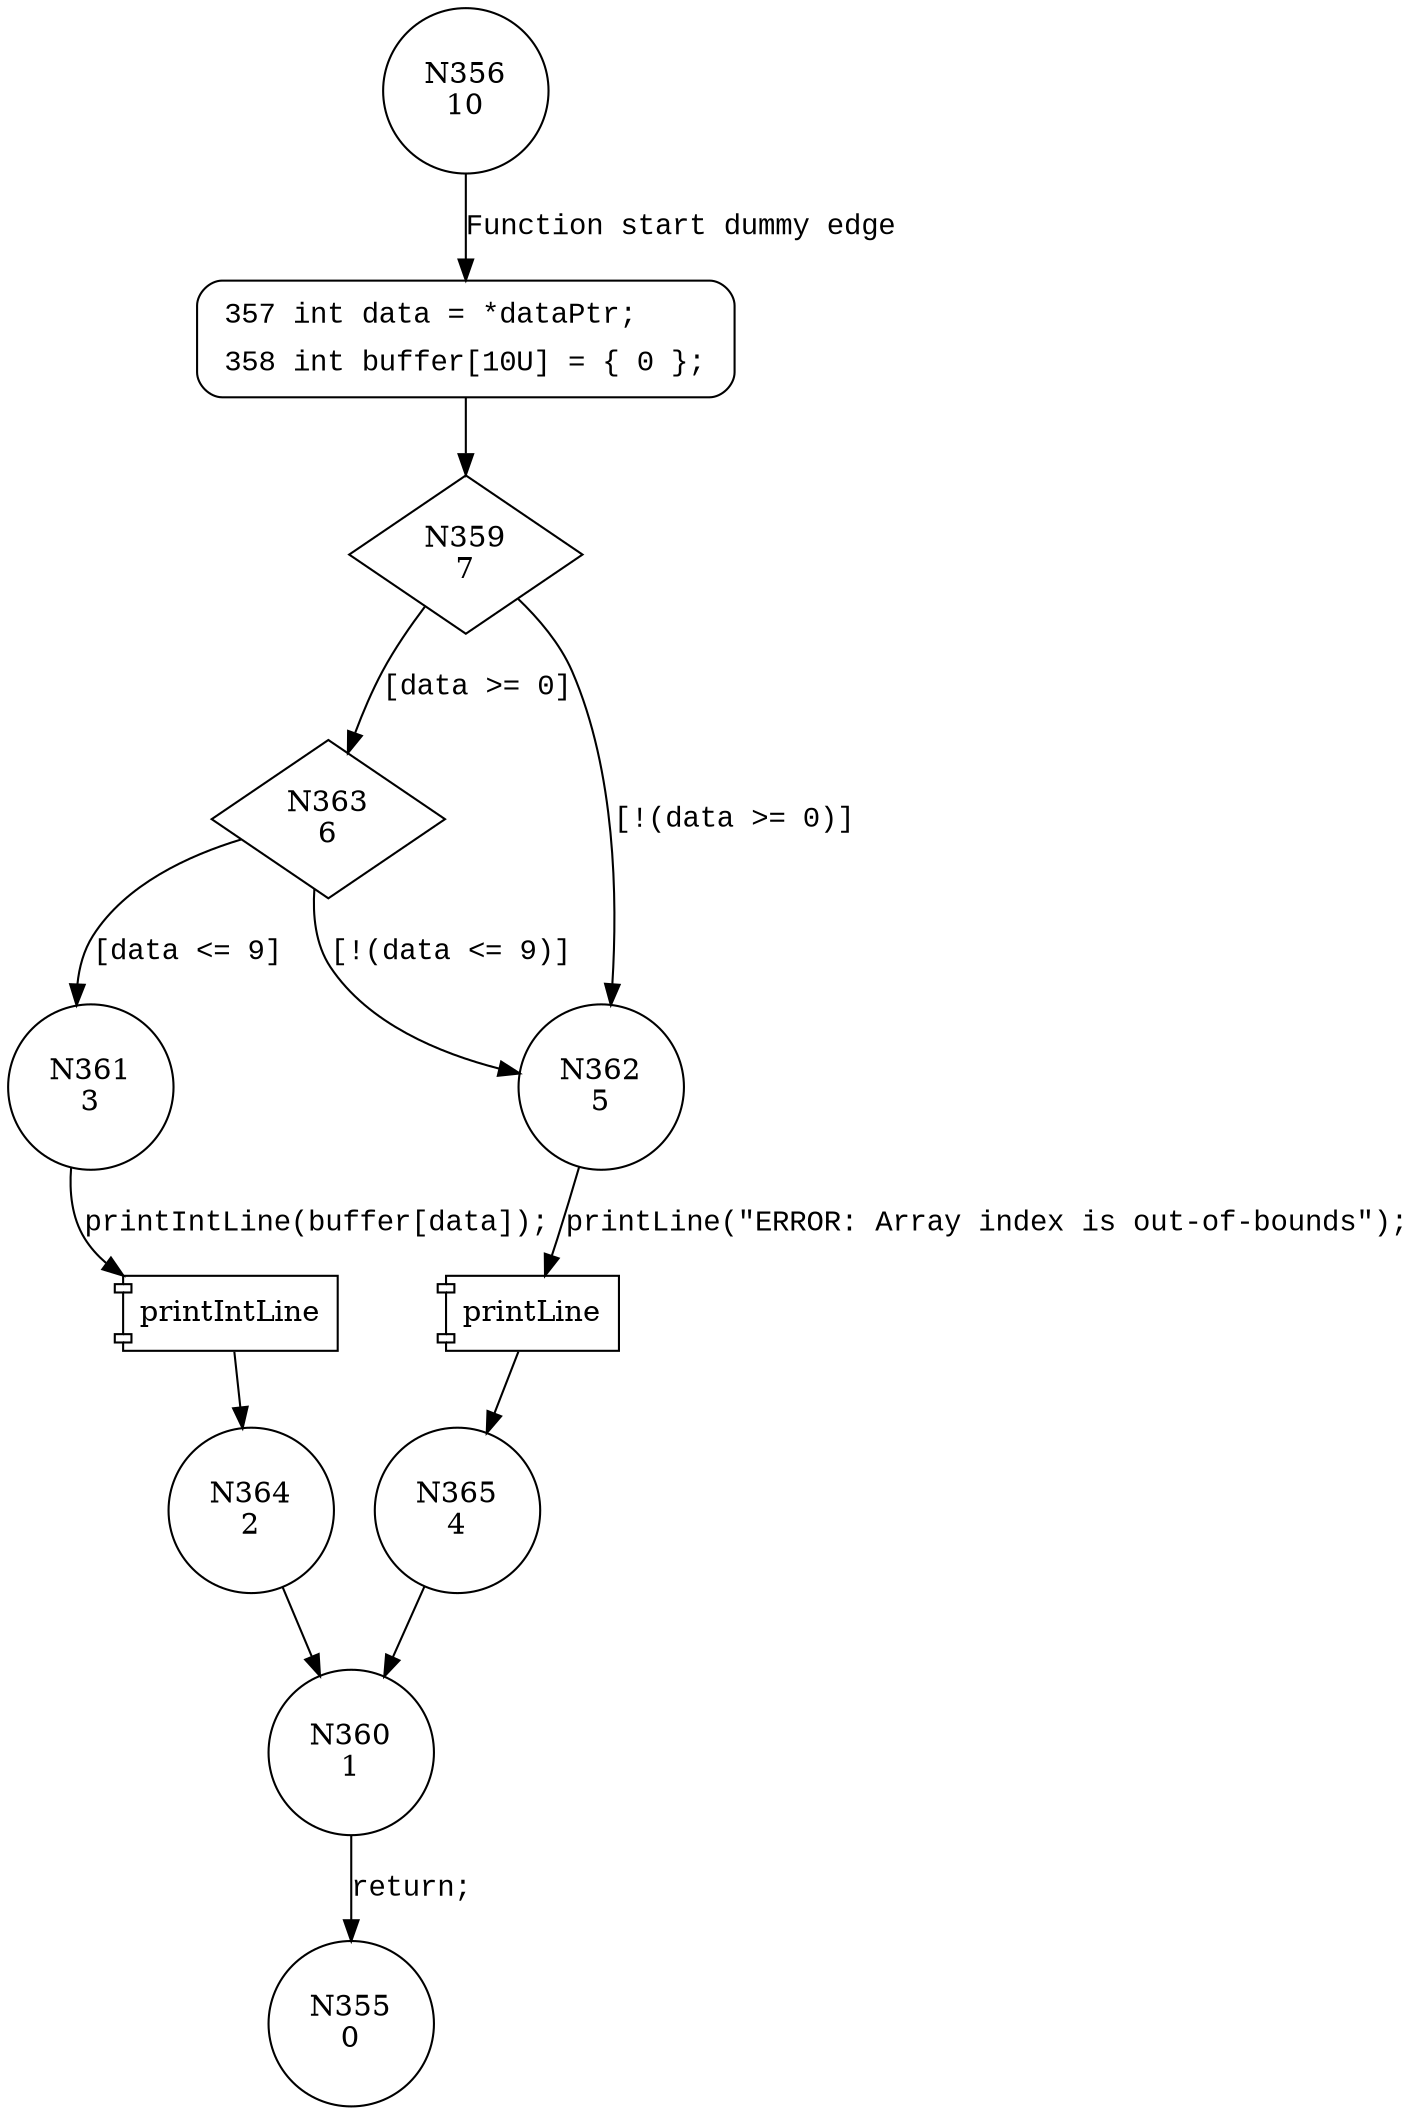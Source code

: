digraph CWE127_Buffer_Underread__CWE839_listen_socket_63b_goodB2GSink {
356 [shape="circle" label="N356\n10"]
357 [shape="circle" label="N357\n9"]
359 [shape="diamond" label="N359\n7"]
363 [shape="diamond" label="N363\n6"]
362 [shape="circle" label="N362\n5"]
365 [shape="circle" label="N365\n4"]
360 [shape="circle" label="N360\n1"]
355 [shape="circle" label="N355\n0"]
361 [shape="circle" label="N361\n3"]
364 [shape="circle" label="N364\n2"]
357 [style="filled,bold" penwidth="1" fillcolor="white" fontname="Courier New" shape="Mrecord" label=<<table border="0" cellborder="0" cellpadding="3" bgcolor="white"><tr><td align="right">357</td><td align="left">int data = *dataPtr;</td></tr><tr><td align="right">358</td><td align="left">int buffer[10U] = &#123; 0 &#125;;</td></tr></table>>]
357 -> 359[label=""]
356 -> 357 [label="Function start dummy edge" fontname="Courier New"]
359 -> 363 [label="[data >= 0]" fontname="Courier New"]
359 -> 362 [label="[!(data >= 0)]" fontname="Courier New"]
100008 [shape="component" label="printLine"]
362 -> 100008 [label="printLine(\"ERROR: Array index is out-of-bounds\");" fontname="Courier New"]
100008 -> 365 [label="" fontname="Courier New"]
360 -> 355 [label="return;" fontname="Courier New"]
363 -> 361 [label="[data <= 9]" fontname="Courier New"]
363 -> 362 [label="[!(data <= 9)]" fontname="Courier New"]
100009 [shape="component" label="printIntLine"]
361 -> 100009 [label="printIntLine(buffer[data]);" fontname="Courier New"]
100009 -> 364 [label="" fontname="Courier New"]
365 -> 360 [label="" fontname="Courier New"]
364 -> 360 [label="" fontname="Courier New"]
}